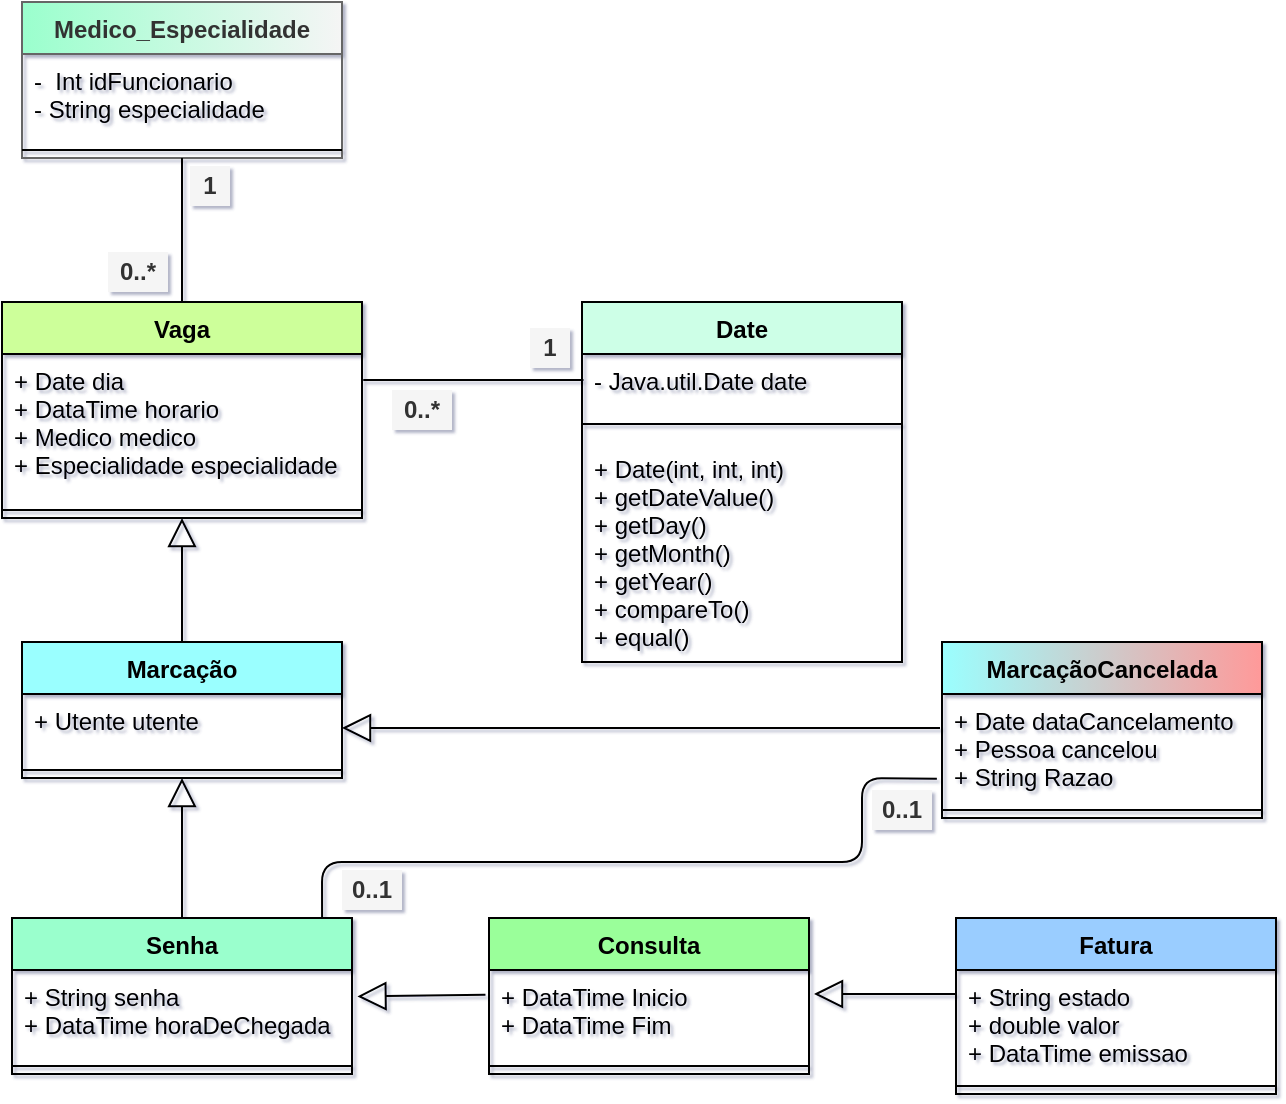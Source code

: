 <mxfile version="14.2.7" type="device"><diagram id="d--_WvBgTu2M_p7kY_5c" name="Page-1"><mxGraphModel dx="1038" dy="491" grid="1" gridSize="10" guides="1" tooltips="1" connect="1" arrows="1" fold="1" page="1" pageScale="1" pageWidth="827" pageHeight="1169" math="0" shadow="1"><root><mxCell id="0"/><mxCell id="1" parent="0"/><mxCell id="73rmNQ7OMzO60i-ffSRY-1" value="Senha" style="swimlane;fontStyle=1;align=center;verticalAlign=top;childLayout=stackLayout;horizontal=1;startSize=26;horizontalStack=0;resizeParent=1;resizeParentMax=0;resizeLast=0;collapsible=1;marginBottom=0;fillColor=#9AFFCD;" vertex="1" parent="1"><mxGeometry x="95" y="497" width="170" height="78" as="geometry"/></mxCell><mxCell id="73rmNQ7OMzO60i-ffSRY-2" value="+ String senha&#10;+ DataTime horaDeChegada  " style="text;strokeColor=none;fillColor=none;align=left;verticalAlign=top;spacingLeft=4;spacingRight=4;overflow=hidden;rotatable=0;points=[[0,0.5],[1,0.5]];portConstraint=eastwest;" vertex="1" parent="73rmNQ7OMzO60i-ffSRY-1"><mxGeometry y="26" width="170" height="44" as="geometry"/></mxCell><mxCell id="73rmNQ7OMzO60i-ffSRY-3" value="" style="line;strokeWidth=1;fillColor=none;align=left;verticalAlign=middle;spacingTop=-1;spacingLeft=3;spacingRight=3;rotatable=0;labelPosition=right;points=[];portConstraint=eastwest;" vertex="1" parent="73rmNQ7OMzO60i-ffSRY-1"><mxGeometry y="70" width="170" height="8" as="geometry"/></mxCell><mxCell id="73rmNQ7OMzO60i-ffSRY-5" value="Marcação" style="swimlane;fontStyle=1;align=center;verticalAlign=top;childLayout=stackLayout;horizontal=1;startSize=26;horizontalStack=0;resizeParent=1;resizeParentMax=0;resizeLast=0;collapsible=1;marginBottom=0;fillColor=#9AFFFF;" vertex="1" parent="1"><mxGeometry x="100" y="359" width="160" height="68" as="geometry"/></mxCell><mxCell id="73rmNQ7OMzO60i-ffSRY-6" value="+ Utente utente" style="text;strokeColor=none;fillColor=none;align=left;verticalAlign=top;spacingLeft=4;spacingRight=4;overflow=hidden;rotatable=0;points=[[0,0.5],[1,0.5]];portConstraint=eastwest;" vertex="1" parent="73rmNQ7OMzO60i-ffSRY-5"><mxGeometry y="26" width="160" height="34" as="geometry"/></mxCell><mxCell id="73rmNQ7OMzO60i-ffSRY-7" value="" style="line;strokeWidth=1;fillColor=none;align=left;verticalAlign=middle;spacingTop=-1;spacingLeft=3;spacingRight=3;rotatable=0;labelPosition=right;points=[];portConstraint=eastwest;" vertex="1" parent="73rmNQ7OMzO60i-ffSRY-5"><mxGeometry y="60" width="160" height="8" as="geometry"/></mxCell><mxCell id="73rmNQ7OMzO60i-ffSRY-9" value="Fatura" style="swimlane;fontStyle=1;align=center;verticalAlign=top;childLayout=stackLayout;horizontal=1;startSize=26;horizontalStack=0;resizeParent=1;resizeParentMax=0;resizeLast=0;collapsible=1;marginBottom=0;fillColor=#9ACDFF;" vertex="1" parent="1"><mxGeometry x="567" y="497" width="160" height="88" as="geometry"/></mxCell><mxCell id="73rmNQ7OMzO60i-ffSRY-10" value="+ String estado&#10;+ double valor&#10;+ DataTime emissao" style="text;strokeColor=none;fillColor=none;align=left;verticalAlign=top;spacingLeft=4;spacingRight=4;overflow=hidden;rotatable=0;points=[[0,0.5],[1,0.5]];portConstraint=eastwest;" vertex="1" parent="73rmNQ7OMzO60i-ffSRY-9"><mxGeometry y="26" width="160" height="54" as="geometry"/></mxCell><mxCell id="73rmNQ7OMzO60i-ffSRY-11" value="" style="line;strokeWidth=1;fillColor=none;align=left;verticalAlign=middle;spacingTop=-1;spacingLeft=3;spacingRight=3;rotatable=0;labelPosition=right;points=[];portConstraint=eastwest;" vertex="1" parent="73rmNQ7OMzO60i-ffSRY-9"><mxGeometry y="80" width="160" height="8" as="geometry"/></mxCell><mxCell id="73rmNQ7OMzO60i-ffSRY-13" value="Vaga" style="swimlane;fontStyle=1;align=center;verticalAlign=top;childLayout=stackLayout;horizontal=1;startSize=26;horizontalStack=0;resizeParent=1;resizeParentMax=0;resizeLast=0;collapsible=1;marginBottom=0;fillColor=#CDFF9A;" vertex="1" parent="1"><mxGeometry x="90" y="189" width="180" height="108" as="geometry"/></mxCell><mxCell id="73rmNQ7OMzO60i-ffSRY-14" value="+ Date dia&#10;+ DataTime horario&#10;+ Medico medico &#10;+ Especialidade especialidade" style="text;strokeColor=none;fillColor=none;align=left;verticalAlign=top;spacingLeft=4;spacingRight=4;overflow=hidden;rotatable=0;points=[[0,0.5],[1,0.5]];portConstraint=eastwest;" vertex="1" parent="73rmNQ7OMzO60i-ffSRY-13"><mxGeometry y="26" width="180" height="74" as="geometry"/></mxCell><mxCell id="73rmNQ7OMzO60i-ffSRY-15" value="" style="line;strokeWidth=1;fillColor=none;align=left;verticalAlign=middle;spacingTop=-1;spacingLeft=3;spacingRight=3;rotatable=0;labelPosition=right;points=[];portConstraint=eastwest;" vertex="1" parent="73rmNQ7OMzO60i-ffSRY-13"><mxGeometry y="100" width="180" height="8" as="geometry"/></mxCell><mxCell id="73rmNQ7OMzO60i-ffSRY-17" value="Consulta" style="swimlane;fontStyle=1;align=center;verticalAlign=top;childLayout=stackLayout;horizontal=1;startSize=26;horizontalStack=0;resizeParent=1;resizeParentMax=0;resizeLast=0;collapsible=1;marginBottom=0;fillColor=#9AFF9A;" vertex="1" parent="1"><mxGeometry x="333.5" y="497" width="160" height="78" as="geometry"/></mxCell><mxCell id="73rmNQ7OMzO60i-ffSRY-18" value="+ DataTime Inicio&#10;+ DataTime Fim &#10;" style="text;strokeColor=none;fillColor=none;align=left;verticalAlign=top;spacingLeft=4;spacingRight=4;overflow=hidden;rotatable=0;points=[[0,0.5],[1,0.5]];portConstraint=eastwest;" vertex="1" parent="73rmNQ7OMzO60i-ffSRY-17"><mxGeometry y="26" width="160" height="44" as="geometry"/></mxCell><mxCell id="73rmNQ7OMzO60i-ffSRY-19" value="" style="line;strokeWidth=1;fillColor=none;align=left;verticalAlign=middle;spacingTop=-1;spacingLeft=3;spacingRight=3;rotatable=0;labelPosition=right;points=[];portConstraint=eastwest;" vertex="1" parent="73rmNQ7OMzO60i-ffSRY-17"><mxGeometry y="70" width="160" height="8" as="geometry"/></mxCell><mxCell id="73rmNQ7OMzO60i-ffSRY-21" value="Date" style="swimlane;fontStyle=1;align=center;verticalAlign=top;childLayout=stackLayout;horizontal=1;startSize=26;horizontalStack=0;resizeParent=1;resizeParentMax=0;resizeLast=0;collapsible=1;marginBottom=0;fillColor=#CDFFE7;" vertex="1" parent="1"><mxGeometry x="380" y="189" width="160" height="180" as="geometry"/></mxCell><mxCell id="73rmNQ7OMzO60i-ffSRY-22" value="- Java.util.Date date" style="text;strokeColor=none;fillColor=none;align=left;verticalAlign=top;spacingLeft=4;spacingRight=4;overflow=hidden;rotatable=0;points=[[0,0.5],[1,0.5]];portConstraint=eastwest;" vertex="1" parent="73rmNQ7OMzO60i-ffSRY-21"><mxGeometry y="26" width="160" height="26" as="geometry"/></mxCell><mxCell id="73rmNQ7OMzO60i-ffSRY-23" value="" style="line;strokeWidth=1;fillColor=none;align=left;verticalAlign=middle;spacingTop=-1;spacingLeft=3;spacingRight=3;rotatable=0;labelPosition=right;points=[];portConstraint=eastwest;" vertex="1" parent="73rmNQ7OMzO60i-ffSRY-21"><mxGeometry y="52" width="160" height="18" as="geometry"/></mxCell><mxCell id="73rmNQ7OMzO60i-ffSRY-24" value="+ Date(int, int, int)&#10;+ getDateValue()&#10;+ getDay()&#10;+ getMonth()&#10;+ getYear()&#10;+ compareTo()&#10;+ equal()&#10;&#10;" style="text;strokeColor=none;fillColor=none;align=left;verticalAlign=top;spacingLeft=4;spacingRight=4;overflow=hidden;rotatable=0;points=[[0,0.5],[1,0.5]];portConstraint=eastwest;" vertex="1" parent="73rmNQ7OMzO60i-ffSRY-21"><mxGeometry y="70" width="160" height="110" as="geometry"/></mxCell><mxCell id="73rmNQ7OMzO60i-ffSRY-27" value="Medico_Especialidade" style="swimlane;fontStyle=1;align=center;verticalAlign=top;childLayout=stackLayout;horizontal=1;startSize=26;horizontalStack=0;resizeParent=1;resizeParentMax=0;resizeLast=0;collapsible=1;marginBottom=0;strokeColor=#666666;fontColor=#333333;fillColor=#f5f5f5;gradientColor=#9AFFCD;gradientDirection=west;" vertex="1" parent="1"><mxGeometry x="100" y="39" width="160" height="78" as="geometry"/></mxCell><mxCell id="73rmNQ7OMzO60i-ffSRY-28" value="-  Int idFuncionario&#10;- String especialidade" style="text;strokeColor=none;fillColor=none;align=left;verticalAlign=top;spacingLeft=4;spacingRight=4;overflow=hidden;rotatable=0;points=[[0,0.5],[1,0.5]];portConstraint=eastwest;" vertex="1" parent="73rmNQ7OMzO60i-ffSRY-27"><mxGeometry y="26" width="160" height="44" as="geometry"/></mxCell><mxCell id="73rmNQ7OMzO60i-ffSRY-29" value="" style="line;strokeWidth=1;fillColor=none;align=left;verticalAlign=middle;spacingTop=-1;spacingLeft=3;spacingRight=3;rotatable=0;labelPosition=right;points=[];portConstraint=eastwest;" vertex="1" parent="73rmNQ7OMzO60i-ffSRY-27"><mxGeometry y="70" width="160" height="8" as="geometry"/></mxCell><mxCell id="73rmNQ7OMzO60i-ffSRY-30" value="" style="endArrow=block;endFill=0;endSize=12;html=1;strokeWidth=1;exitX=0.5;exitY=0;exitDx=0;exitDy=0;" edge="1" parent="1" source="73rmNQ7OMzO60i-ffSRY-5"><mxGeometry width="160" relative="1" as="geometry"><mxPoint x="179.5" y="347" as="sourcePoint"/><mxPoint x="180" y="297" as="targetPoint"/></mxGeometry></mxCell><mxCell id="73rmNQ7OMzO60i-ffSRY-32" value="" style="endArrow=block;endFill=0;endSize=12;html=1;strokeWidth=1;entryX=0.5;entryY=1;entryDx=0;entryDy=0;exitX=0.5;exitY=0;exitDx=0;exitDy=0;" edge="1" parent="1" source="73rmNQ7OMzO60i-ffSRY-1" target="73rmNQ7OMzO60i-ffSRY-5"><mxGeometry width="160" relative="1" as="geometry"><mxPoint x="180" y="499" as="sourcePoint"/><mxPoint x="189.5" y="307.004" as="targetPoint"/></mxGeometry></mxCell><mxCell id="73rmNQ7OMzO60i-ffSRY-33" value="" style="endArrow=block;endFill=0;endSize=12;html=1;strokeWidth=1;entryX=1.016;entryY=0.3;entryDx=0;entryDy=0;exitX=-0.011;exitY=0.282;exitDx=0;exitDy=0;exitPerimeter=0;entryPerimeter=0;" edge="1" parent="1" source="73rmNQ7OMzO60i-ffSRY-18" target="73rmNQ7OMzO60i-ffSRY-2"><mxGeometry width="160" relative="1" as="geometry"><mxPoint x="330" y="536" as="sourcePoint"/><mxPoint x="190" y="445" as="targetPoint"/></mxGeometry></mxCell><mxCell id="73rmNQ7OMzO60i-ffSRY-34" value="" style="endArrow=block;endFill=0;endSize=12;html=1;strokeWidth=1;" edge="1" parent="1"><mxGeometry width="160" relative="1" as="geometry"><mxPoint x="567" y="535" as="sourcePoint"/><mxPoint x="496" y="535" as="targetPoint"/></mxGeometry></mxCell><mxCell id="73rmNQ7OMzO60i-ffSRY-35" value="MarcaçãoCancelada" style="swimlane;fontStyle=1;align=center;verticalAlign=top;childLayout=stackLayout;horizontal=1;startSize=26;horizontalStack=0;resizeParent=1;resizeParentMax=0;resizeLast=0;collapsible=1;marginBottom=0;fillColor=#9AFFFF;gradientDirection=east;gradientColor=#FF9999;" vertex="1" parent="1"><mxGeometry x="560" y="359" width="160" height="88" as="geometry"/></mxCell><mxCell id="73rmNQ7OMzO60i-ffSRY-36" value="+ Date dataCancelamento&#10;+ Pessoa cancelou&#10;+ String Razao" style="text;strokeColor=none;fillColor=none;align=left;verticalAlign=top;spacingLeft=4;spacingRight=4;overflow=hidden;rotatable=0;points=[[0,0.5],[1,0.5]];portConstraint=eastwest;" vertex="1" parent="73rmNQ7OMzO60i-ffSRY-35"><mxGeometry y="26" width="160" height="54" as="geometry"/></mxCell><mxCell id="73rmNQ7OMzO60i-ffSRY-37" value="" style="line;strokeWidth=1;fillColor=none;align=left;verticalAlign=middle;spacingTop=-1;spacingLeft=3;spacingRight=3;rotatable=0;labelPosition=right;points=[];portConstraint=eastwest;" vertex="1" parent="73rmNQ7OMzO60i-ffSRY-35"><mxGeometry y="80" width="160" height="8" as="geometry"/></mxCell><mxCell id="73rmNQ7OMzO60i-ffSRY-38" value="" style="endArrow=block;endFill=0;endSize=12;html=1;strokeWidth=1;entryX=1;entryY=0.5;entryDx=0;entryDy=0;" edge="1" parent="1" target="73rmNQ7OMzO60i-ffSRY-6"><mxGeometry width="160" relative="1" as="geometry"><mxPoint x="559" y="402" as="sourcePoint"/><mxPoint x="189.5" y="307.004" as="targetPoint"/></mxGeometry></mxCell><mxCell id="73rmNQ7OMzO60i-ffSRY-39" value="" style="endArrow=none;html=1;exitX=0.912;exitY=0;exitDx=0;exitDy=0;entryX=-0.016;entryY=0.785;entryDx=0;entryDy=0;entryPerimeter=0;exitPerimeter=0;" edge="1" parent="1" source="73rmNQ7OMzO60i-ffSRY-1" target="73rmNQ7OMzO60i-ffSRY-36"><mxGeometry width="50" height="50" relative="1" as="geometry"><mxPoint x="450" y="419" as="sourcePoint"/><mxPoint x="500" y="369" as="targetPoint"/><Array as="points"><mxPoint x="250" y="469"/><mxPoint x="520" y="469"/><mxPoint x="520" y="427"/></Array></mxGeometry></mxCell><mxCell id="73rmNQ7OMzO60i-ffSRY-40" value="" style="endArrow=none;html=1;entryX=0.011;entryY=0.5;entryDx=0;entryDy=0;entryPerimeter=0;exitX=1.009;exitY=0.176;exitDx=0;exitDy=0;exitPerimeter=0;" edge="1" parent="1"><mxGeometry width="50" height="50" relative="1" as="geometry"><mxPoint x="270.62" y="228.024" as="sourcePoint"/><mxPoint x="380.76" y="228" as="targetPoint"/></mxGeometry></mxCell><mxCell id="73rmNQ7OMzO60i-ffSRY-41" value="" style="endArrow=none;html=1;entryX=0.5;entryY=1;entryDx=0;entryDy=0;exitX=0.5;exitY=0;exitDx=0;exitDy=0;" edge="1" parent="1" source="73rmNQ7OMzO60i-ffSRY-13" target="73rmNQ7OMzO60i-ffSRY-27"><mxGeometry width="50" height="50" relative="1" as="geometry"><mxPoint x="340" y="269" as="sourcePoint"/><mxPoint x="390" y="219" as="targetPoint"/></mxGeometry></mxCell><mxCell id="73rmNQ7OMzO60i-ffSRY-42" value="0..1" style="text;html=1;fillColor=#f5f5f5;align=center;verticalAlign=middle;whiteSpace=wrap;rounded=0;fontColor=#333333;fontStyle=1" vertex="1" parent="1"><mxGeometry x="260" y="473" width="30" height="20" as="geometry"/></mxCell><mxCell id="73rmNQ7OMzO60i-ffSRY-44" value="0..1" style="text;html=1;fillColor=#f5f5f5;align=center;verticalAlign=middle;whiteSpace=wrap;rounded=0;fontColor=#333333;fontStyle=1" vertex="1" parent="1"><mxGeometry x="525" y="433" width="30" height="20" as="geometry"/></mxCell><mxCell id="73rmNQ7OMzO60i-ffSRY-45" value="1" style="text;html=1;fillColor=#f5f5f5;align=center;verticalAlign=middle;whiteSpace=wrap;rounded=0;fontColor=#333333;fontStyle=1" vertex="1" parent="1"><mxGeometry x="354" y="202" width="20" height="20" as="geometry"/></mxCell><mxCell id="73rmNQ7OMzO60i-ffSRY-46" value="0..*" style="text;html=1;fillColor=#f5f5f5;align=center;verticalAlign=middle;whiteSpace=wrap;rounded=0;fontColor=#333333;fontStyle=1" vertex="1" parent="1"><mxGeometry x="285" y="233" width="30" height="20" as="geometry"/></mxCell><mxCell id="73rmNQ7OMzO60i-ffSRY-47" value="1" style="text;html=1;fillColor=#f5f5f5;align=center;verticalAlign=middle;whiteSpace=wrap;rounded=0;fontColor=#333333;fontStyle=1" vertex="1" parent="1"><mxGeometry x="184" y="121" width="20" height="20" as="geometry"/></mxCell><mxCell id="73rmNQ7OMzO60i-ffSRY-48" value="0..*" style="text;html=1;fillColor=#f5f5f5;align=center;verticalAlign=middle;whiteSpace=wrap;rounded=0;fontColor=#333333;fontStyle=1" vertex="1" parent="1"><mxGeometry x="143" y="164" width="30" height="20" as="geometry"/></mxCell></root></mxGraphModel></diagram></mxfile>